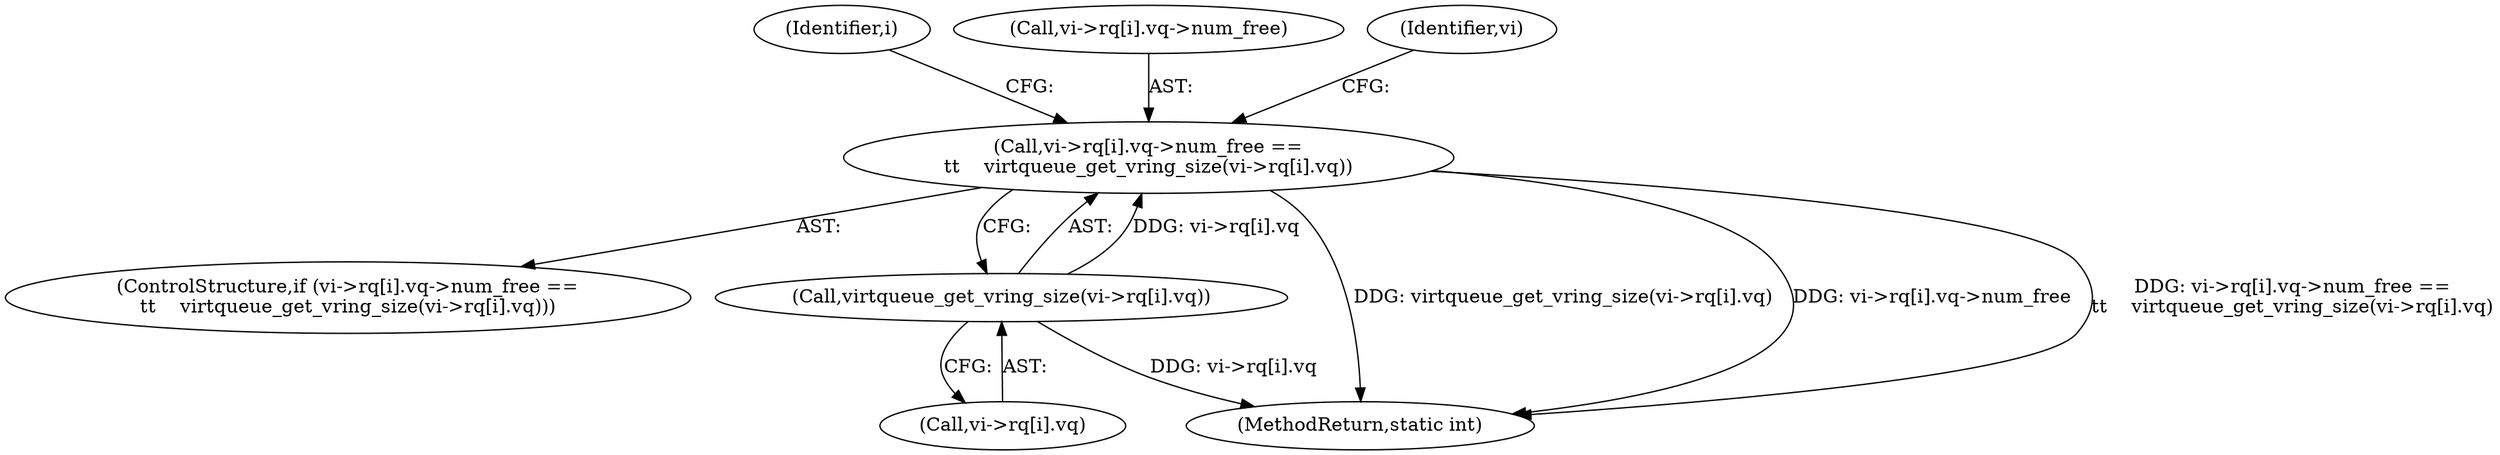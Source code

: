 digraph "0_linux_48900cb6af4282fa0fb6ff4d72a81aa3dadb5c39@API" {
"1000537" [label="(Call,vi->rq[i].vq->num_free ==\n\t\t    virtqueue_get_vring_size(vi->rq[i].vq))"];
"1000547" [label="(Call,virtqueue_get_vring_size(vi->rq[i].vq))"];
"1000536" [label="(ControlStructure,if (vi->rq[i].vq->num_free ==\n\t\t    virtqueue_get_vring_size(vi->rq[i].vq)))"];
"1000525" [label="(Identifier,i)"];
"1000538" [label="(Call,vi->rq[i].vq->num_free)"];
"1000642" [label="(MethodReturn,static int)"];
"1000548" [label="(Call,vi->rq[i].vq)"];
"1000557" [label="(Identifier,vi)"];
"1000537" [label="(Call,vi->rq[i].vq->num_free ==\n\t\t    virtqueue_get_vring_size(vi->rq[i].vq))"];
"1000547" [label="(Call,virtqueue_get_vring_size(vi->rq[i].vq))"];
"1000537" -> "1000536"  [label="AST: "];
"1000537" -> "1000547"  [label="CFG: "];
"1000538" -> "1000537"  [label="AST: "];
"1000547" -> "1000537"  [label="AST: "];
"1000557" -> "1000537"  [label="CFG: "];
"1000525" -> "1000537"  [label="CFG: "];
"1000537" -> "1000642"  [label="DDG: virtqueue_get_vring_size(vi->rq[i].vq)"];
"1000537" -> "1000642"  [label="DDG: vi->rq[i].vq->num_free"];
"1000537" -> "1000642"  [label="DDG: vi->rq[i].vq->num_free ==\n\t\t    virtqueue_get_vring_size(vi->rq[i].vq)"];
"1000547" -> "1000537"  [label="DDG: vi->rq[i].vq"];
"1000547" -> "1000548"  [label="CFG: "];
"1000548" -> "1000547"  [label="AST: "];
"1000547" -> "1000642"  [label="DDG: vi->rq[i].vq"];
}
